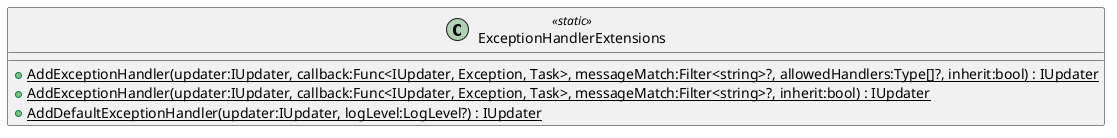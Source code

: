 @startuml
class ExceptionHandlerExtensions <<static>> {
    + {static} AddExceptionHandler(updater:IUpdater, callback:Func<IUpdater, Exception, Task>, messageMatch:Filter<string>?, allowedHandlers:Type[]?, inherit:bool) : IUpdater
    + {static} AddExceptionHandler(updater:IUpdater, callback:Func<IUpdater, Exception, Task>, messageMatch:Filter<string>?, inherit:bool) : IUpdater
    + {static} AddDefaultExceptionHandler(updater:IUpdater, logLevel:LogLevel?) : IUpdater
}
@enduml
